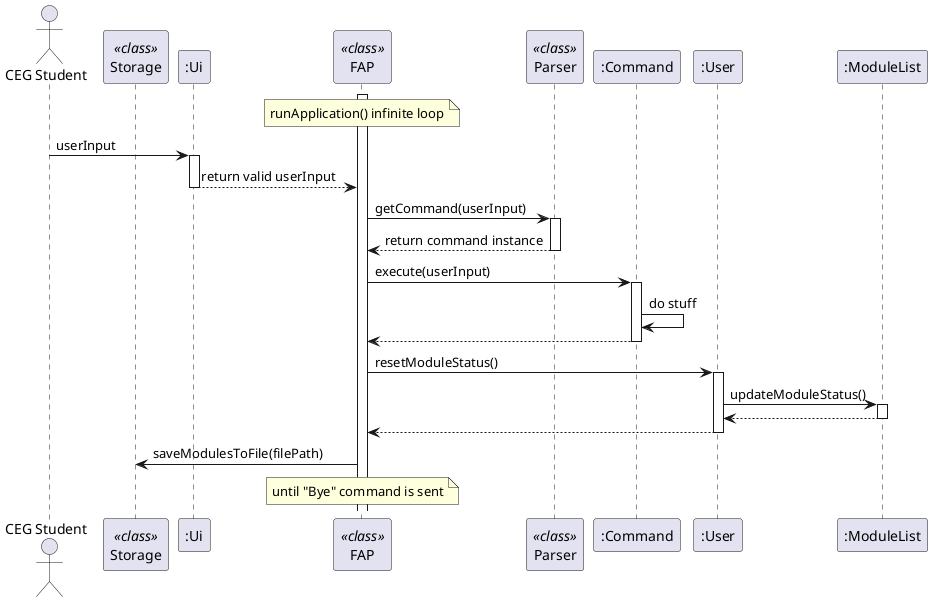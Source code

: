 @startuml

actor Student as "CEG Student"

participant Storage as Storage <<class>>
participant Ui as ":Ui"
participant FAP as FAP <<class>>
participant Parser as Parser <<class>>
participant Command as ":Command"
participant User as ":User"
participant ModuleList as ":ModuleList"

activate FAP
note over FAP: runApplication() infinite loop

Student -> Ui: userInput
activate Ui
Ui --> FAP: return valid userInput
deactivate Ui

FAP -> Parser: getCommand(userInput)
activate Parser
Parser --> FAP: return command instance
deactivate Parser

FAP -> Command: execute(userInput)
activate Command
Command -> Command: do stuff
Command --> FAP
deactivate Command

FAP -> User: resetModuleStatus()
activate User
User -> ModuleList: updateModuleStatus()
activate ModuleList
ModuleList --> User
deactivate ModuleList
User --> FAP
deactivate User

FAP -> Storage: saveModulesToFile(filePath)

note over FAP: until "Bye" command is sent

@enduml